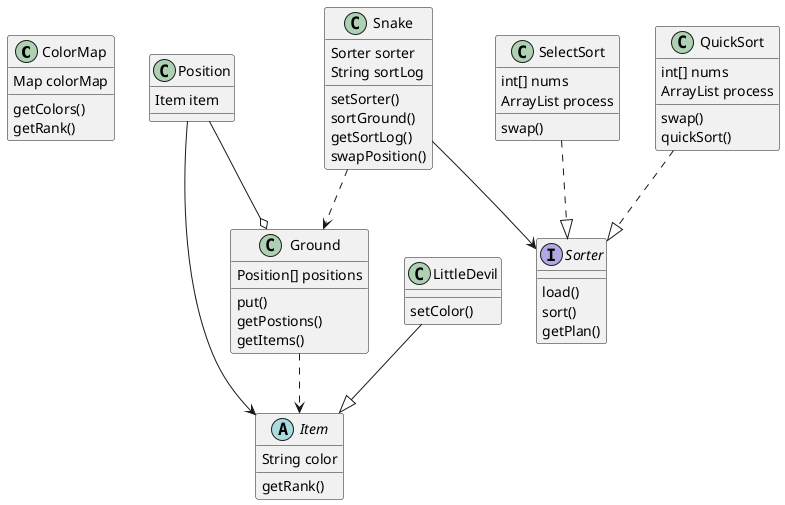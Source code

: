 @startuml


class ColorMap {
    Map colorMap

    getColors()
    getRank()
}

class Ground {
    Position[] positions

    put()
    getPostions()
    getItems()
}

class Position {
    Item item
}

abstract class Item {
    String color

    getRank()
}

class LittleDevil {
    setColor()
}

interface Sorter {
    load()
    sort()
    getPlan()
}

class SelectSort {
    int[] nums
    ArrayList process

    swap()
}

class QuickSort {
    int[] nums
    ArrayList process

    swap()
    quickSort()
}

class Snake {
    Sorter sorter
    String sortLog

    setSorter()
    sortGround()
    getSortLog()
    swapPosition()
}

SelectSort ..|> Sorter

QuickSort ..|> Sorter

Snake --> Sorter

Snake ..> Ground

Ground ..> Item

Position --o Ground

Position --> Item

LittleDevil --|> Item

@enduml